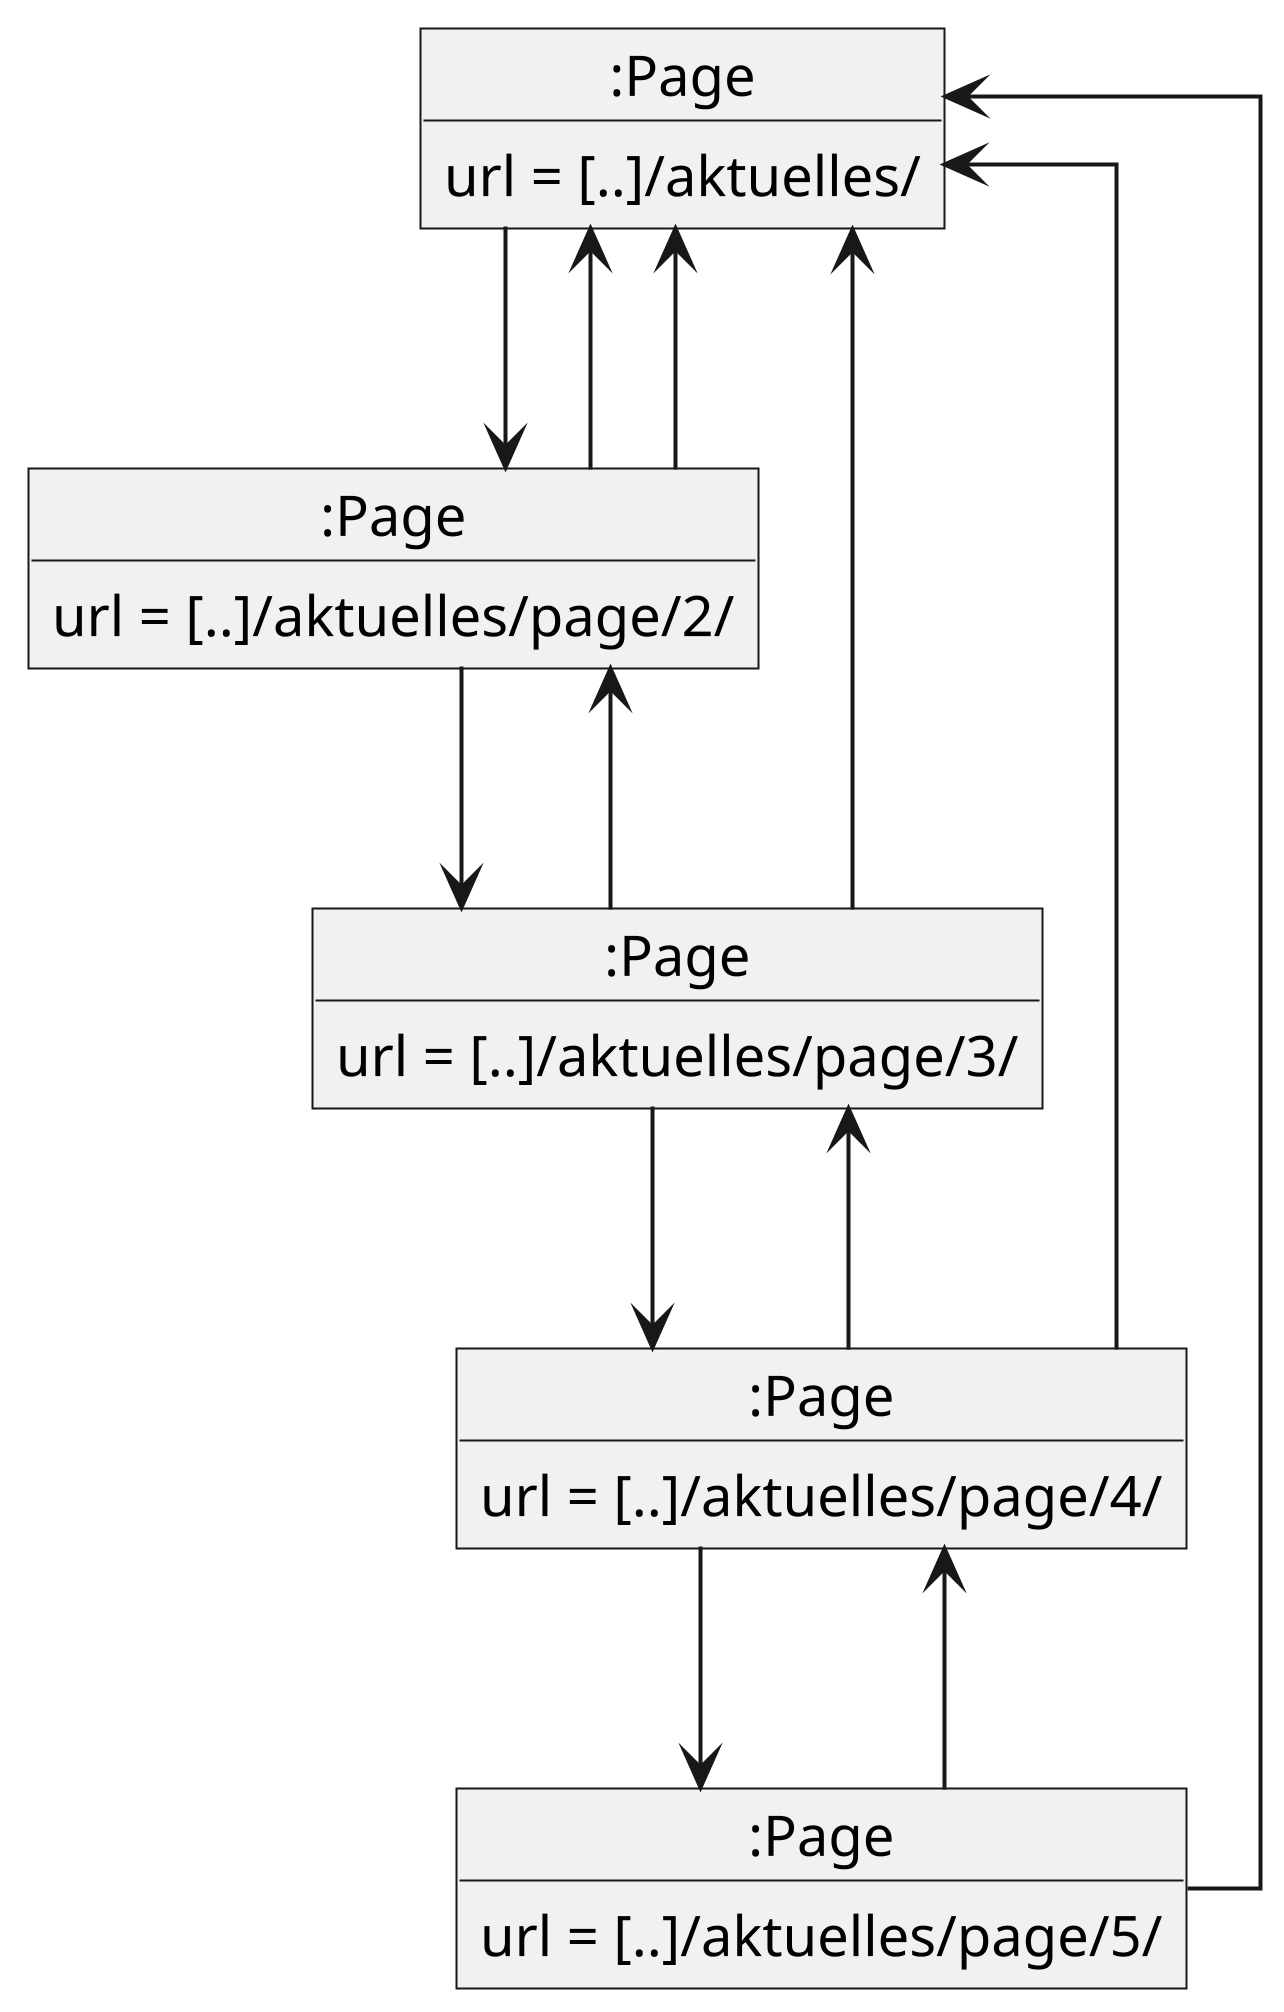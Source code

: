 @startuml
skinparam linetype ortho
scale 3840*2160

object ":Page" as p1 {
    url = [..]/aktuelles/
}

object ":Page" as p2 {
    url = [..]/aktuelles/page/2/
}

object ":Page" as p3 {
    url = [..]/aktuelles/page/3/
}

object ":Page" as p4 {
    url = [..]/aktuelles/page/4/
}

object ":Page" as p5 {
    url = [..]/aktuelles/page/5/
}

' Next page relationship
p1 --> p2
p2 --> p3
p3 --> p4
p4 --> p5

' Previous page relationship
p2 --> p1
p3 --> p2
p4 --> p3
p5 --> p4

' Sitebar navigation links
p2 --> p1
p3 --> p1
p4 --> p1
p5 --> p1
@enduml